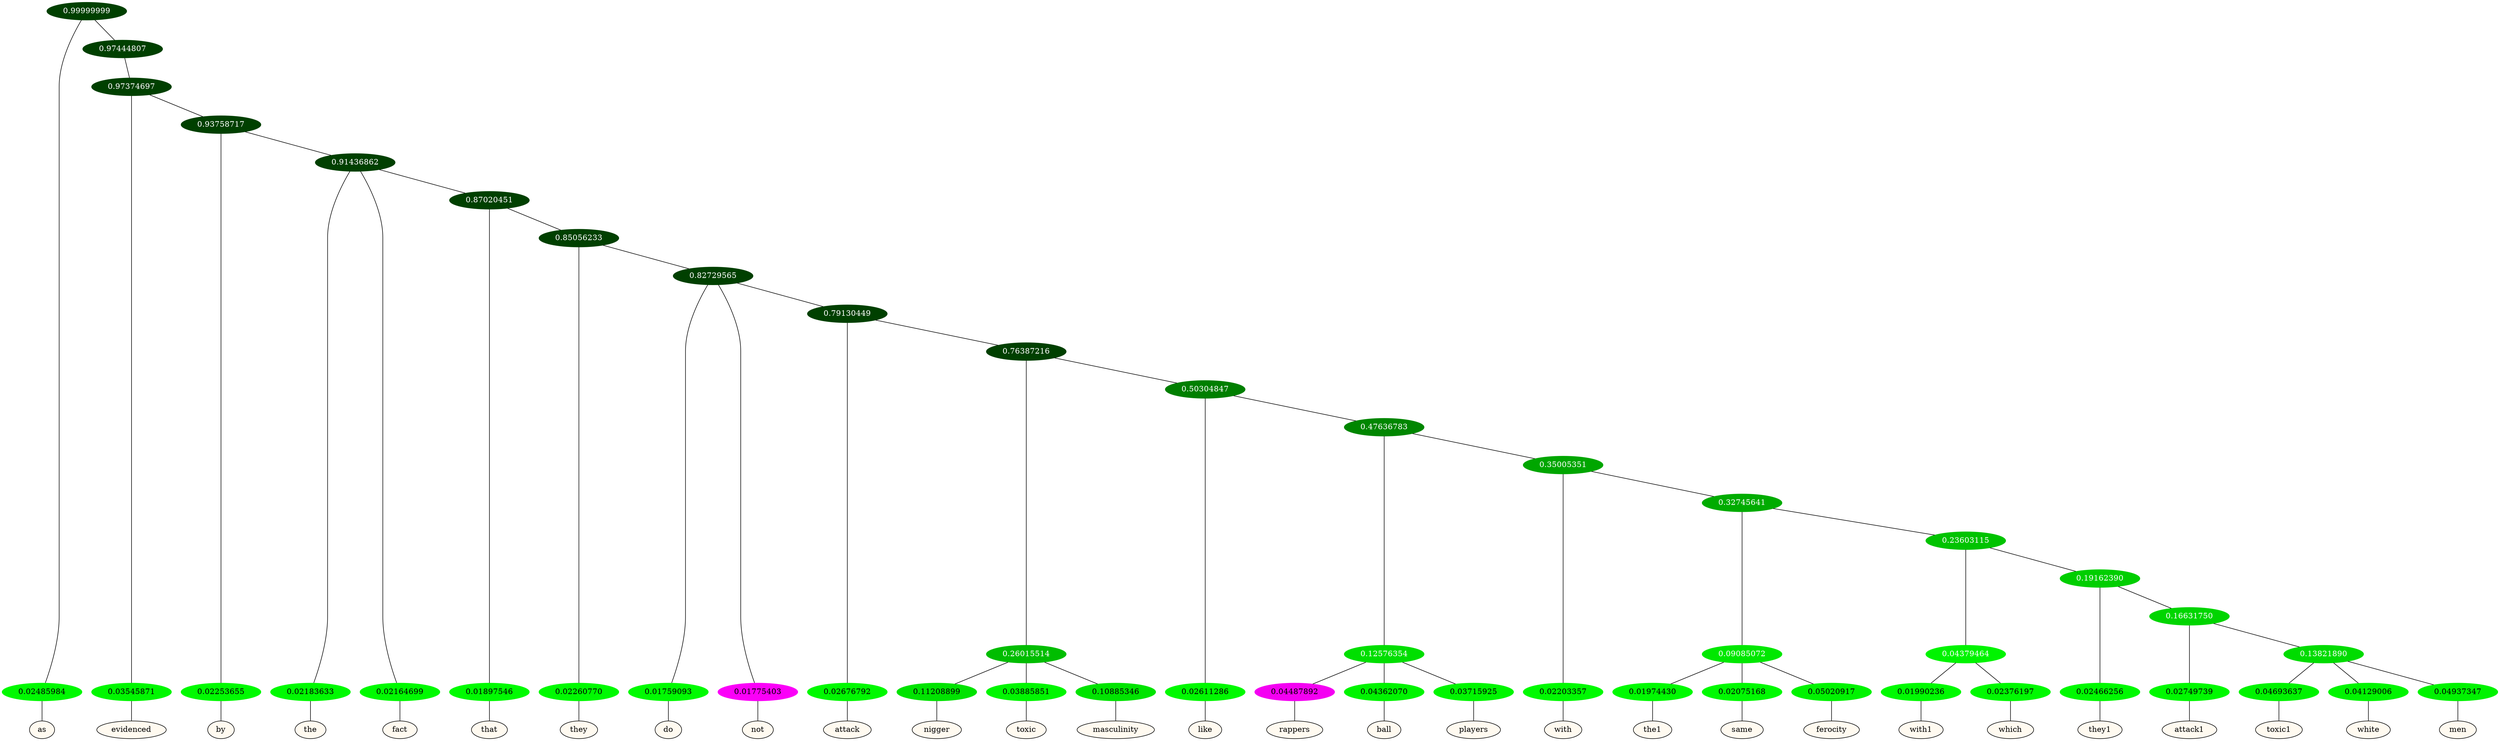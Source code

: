 graph {
	node [format=png height=0.15 nodesep=0.001 ordering=out overlap=prism overlap_scaling=0.01 ranksep=0.001 ratio=0.2 style=filled width=0.15]
	{
		rank=same
		a_w_1 [label=as color=black fillcolor=floralwhite style="filled,solid"]
		a_w_4 [label=evidenced color=black fillcolor=floralwhite style="filled,solid"]
		a_w_6 [label=by color=black fillcolor=floralwhite style="filled,solid"]
		a_w_8 [label=the color=black fillcolor=floralwhite style="filled,solid"]
		a_w_9 [label=fact color=black fillcolor=floralwhite style="filled,solid"]
		a_w_11 [label=that color=black fillcolor=floralwhite style="filled,solid"]
		a_w_13 [label=they color=black fillcolor=floralwhite style="filled,solid"]
		a_w_15 [label=do color=black fillcolor=floralwhite style="filled,solid"]
		a_w_16 [label=not color=black fillcolor=floralwhite style="filled,solid"]
		a_w_18 [label=attack color=black fillcolor=floralwhite style="filled,solid"]
		a_w_22 [label=nigger color=black fillcolor=floralwhite style="filled,solid"]
		a_w_23 [label=toxic color=black fillcolor=floralwhite style="filled,solid"]
		a_w_24 [label=masculinity color=black fillcolor=floralwhite style="filled,solid"]
		a_w_25 [label=like color=black fillcolor=floralwhite style="filled,solid"]
		a_w_29 [label=rappers color=black fillcolor=floralwhite style="filled,solid"]
		a_w_30 [label=ball color=black fillcolor=floralwhite style="filled,solid"]
		a_w_31 [label=players color=black fillcolor=floralwhite style="filled,solid"]
		a_w_32 [label=with color=black fillcolor=floralwhite style="filled,solid"]
		a_w_36 [label=the1 color=black fillcolor=floralwhite style="filled,solid"]
		a_w_37 [label=same color=black fillcolor=floralwhite style="filled,solid"]
		a_w_38 [label=ferocity color=black fillcolor=floralwhite style="filled,solid"]
		a_w_41 [label=with1 color=black fillcolor=floralwhite style="filled,solid"]
		a_w_42 [label=which color=black fillcolor=floralwhite style="filled,solid"]
		a_w_43 [label=they1 color=black fillcolor=floralwhite style="filled,solid"]
		a_w_45 [label=attack1 color=black fillcolor=floralwhite style="filled,solid"]
		a_w_47 [label=toxic1 color=black fillcolor=floralwhite style="filled,solid"]
		a_w_48 [label=white color=black fillcolor=floralwhite style="filled,solid"]
		a_w_49 [label=men color=black fillcolor=floralwhite style="filled,solid"]
	}
	a_n_1 -- a_w_1
	a_n_4 -- a_w_4
	a_n_6 -- a_w_6
	a_n_8 -- a_w_8
	a_n_9 -- a_w_9
	a_n_11 -- a_w_11
	a_n_13 -- a_w_13
	a_n_15 -- a_w_15
	a_n_16 -- a_w_16
	a_n_18 -- a_w_18
	a_n_22 -- a_w_22
	a_n_23 -- a_w_23
	a_n_24 -- a_w_24
	a_n_25 -- a_w_25
	a_n_29 -- a_w_29
	a_n_30 -- a_w_30
	a_n_31 -- a_w_31
	a_n_32 -- a_w_32
	a_n_36 -- a_w_36
	a_n_37 -- a_w_37
	a_n_38 -- a_w_38
	a_n_41 -- a_w_41
	a_n_42 -- a_w_42
	a_n_43 -- a_w_43
	a_n_45 -- a_w_45
	a_n_47 -- a_w_47
	a_n_48 -- a_w_48
	a_n_49 -- a_w_49
	{
		rank=same
		a_n_1 [label=0.02485984 color="0.334 1.000 0.975" fontcolor=black]
		a_n_4 [label=0.03545871 color="0.334 1.000 0.965" fontcolor=black]
		a_n_6 [label=0.02253655 color="0.334 1.000 0.977" fontcolor=black]
		a_n_8 [label=0.02183633 color="0.334 1.000 0.978" fontcolor=black]
		a_n_9 [label=0.02164699 color="0.334 1.000 0.978" fontcolor=black]
		a_n_11 [label=0.01897546 color="0.334 1.000 0.981" fontcolor=black]
		a_n_13 [label=0.02260770 color="0.334 1.000 0.977" fontcolor=black]
		a_n_15 [label=0.01759093 color="0.334 1.000 0.982" fontcolor=black]
		a_n_16 [label=0.01775403 color="0.835 1.000 0.982" fontcolor=black]
		a_n_18 [label=0.02676792 color="0.334 1.000 0.973" fontcolor=black]
		a_n_22 [label=0.11208899 color="0.334 1.000 0.888" fontcolor=black]
		a_n_23 [label=0.03885851 color="0.334 1.000 0.961" fontcolor=black]
		a_n_24 [label=0.10885346 color="0.334 1.000 0.891" fontcolor=black]
		a_n_25 [label=0.02611286 color="0.334 1.000 0.974" fontcolor=black]
		a_n_29 [label=0.04487892 color="0.835 1.000 0.955" fontcolor=black]
		a_n_30 [label=0.04362070 color="0.334 1.000 0.956" fontcolor=black]
		a_n_31 [label=0.03715925 color="0.334 1.000 0.963" fontcolor=black]
		a_n_32 [label=0.02203357 color="0.334 1.000 0.978" fontcolor=black]
		a_n_36 [label=0.01974430 color="0.334 1.000 0.980" fontcolor=black]
		a_n_37 [label=0.02075168 color="0.334 1.000 0.979" fontcolor=black]
		a_n_38 [label=0.05020917 color="0.334 1.000 0.950" fontcolor=black]
		a_n_41 [label=0.01990236 color="0.334 1.000 0.980" fontcolor=black]
		a_n_42 [label=0.02376197 color="0.334 1.000 0.976" fontcolor=black]
		a_n_43 [label=0.02466256 color="0.334 1.000 0.975" fontcolor=black]
		a_n_45 [label=0.02749739 color="0.334 1.000 0.973" fontcolor=black]
		a_n_47 [label=0.04693637 color="0.334 1.000 0.953" fontcolor=black]
		a_n_48 [label=0.04129006 color="0.334 1.000 0.959" fontcolor=black]
		a_n_49 [label=0.04937347 color="0.334 1.000 0.951" fontcolor=black]
	}
	a_n_0 [label=0.99999999 color="0.334 1.000 0.250" fontcolor=grey99]
	a_n_0 -- a_n_1
	a_n_2 [label=0.97444807 color="0.334 1.000 0.250" fontcolor=grey99]
	a_n_0 -- a_n_2
	a_n_3 [label=0.97374697 color="0.334 1.000 0.250" fontcolor=grey99]
	a_n_2 -- a_n_3
	a_n_3 -- a_n_4
	a_n_5 [label=0.93758717 color="0.334 1.000 0.250" fontcolor=grey99]
	a_n_3 -- a_n_5
	a_n_5 -- a_n_6
	a_n_7 [label=0.91436862 color="0.334 1.000 0.250" fontcolor=grey99]
	a_n_5 -- a_n_7
	a_n_7 -- a_n_8
	a_n_7 -- a_n_9
	a_n_10 [label=0.87020451 color="0.334 1.000 0.250" fontcolor=grey99]
	a_n_7 -- a_n_10
	a_n_10 -- a_n_11
	a_n_12 [label=0.85056233 color="0.334 1.000 0.250" fontcolor=grey99]
	a_n_10 -- a_n_12
	a_n_12 -- a_n_13
	a_n_14 [label=0.82729565 color="0.334 1.000 0.250" fontcolor=grey99]
	a_n_12 -- a_n_14
	a_n_14 -- a_n_15
	a_n_14 -- a_n_16
	a_n_17 [label=0.79130449 color="0.334 1.000 0.250" fontcolor=grey99]
	a_n_14 -- a_n_17
	a_n_17 -- a_n_18
	a_n_19 [label=0.76387216 color="0.334 1.000 0.250" fontcolor=grey99]
	a_n_17 -- a_n_19
	a_n_20 [label=0.26015514 color="0.334 1.000 0.740" fontcolor=grey99]
	a_n_19 -- a_n_20
	a_n_21 [label=0.50304847 color="0.334 1.000 0.497" fontcolor=grey99]
	a_n_19 -- a_n_21
	a_n_20 -- a_n_22
	a_n_20 -- a_n_23
	a_n_20 -- a_n_24
	a_n_21 -- a_n_25
	a_n_26 [label=0.47636783 color="0.334 1.000 0.524" fontcolor=grey99]
	a_n_21 -- a_n_26
	a_n_27 [label=0.12576354 color="0.334 1.000 0.874" fontcolor=grey99]
	a_n_26 -- a_n_27
	a_n_28 [label=0.35005351 color="0.334 1.000 0.650" fontcolor=grey99]
	a_n_26 -- a_n_28
	a_n_27 -- a_n_29
	a_n_27 -- a_n_30
	a_n_27 -- a_n_31
	a_n_28 -- a_n_32
	a_n_33 [label=0.32745641 color="0.334 1.000 0.673" fontcolor=grey99]
	a_n_28 -- a_n_33
	a_n_34 [label=0.09085072 color="0.334 1.000 0.909" fontcolor=grey99]
	a_n_33 -- a_n_34
	a_n_35 [label=0.23603115 color="0.334 1.000 0.764" fontcolor=grey99]
	a_n_33 -- a_n_35
	a_n_34 -- a_n_36
	a_n_34 -- a_n_37
	a_n_34 -- a_n_38
	a_n_39 [label=0.04379464 color="0.334 1.000 0.956" fontcolor=grey99]
	a_n_35 -- a_n_39
	a_n_40 [label=0.19162390 color="0.334 1.000 0.808" fontcolor=grey99]
	a_n_35 -- a_n_40
	a_n_39 -- a_n_41
	a_n_39 -- a_n_42
	a_n_40 -- a_n_43
	a_n_44 [label=0.16631750 color="0.334 1.000 0.834" fontcolor=grey99]
	a_n_40 -- a_n_44
	a_n_44 -- a_n_45
	a_n_46 [label=0.13821890 color="0.334 1.000 0.862" fontcolor=grey99]
	a_n_44 -- a_n_46
	a_n_46 -- a_n_47
	a_n_46 -- a_n_48
	a_n_46 -- a_n_49
}
